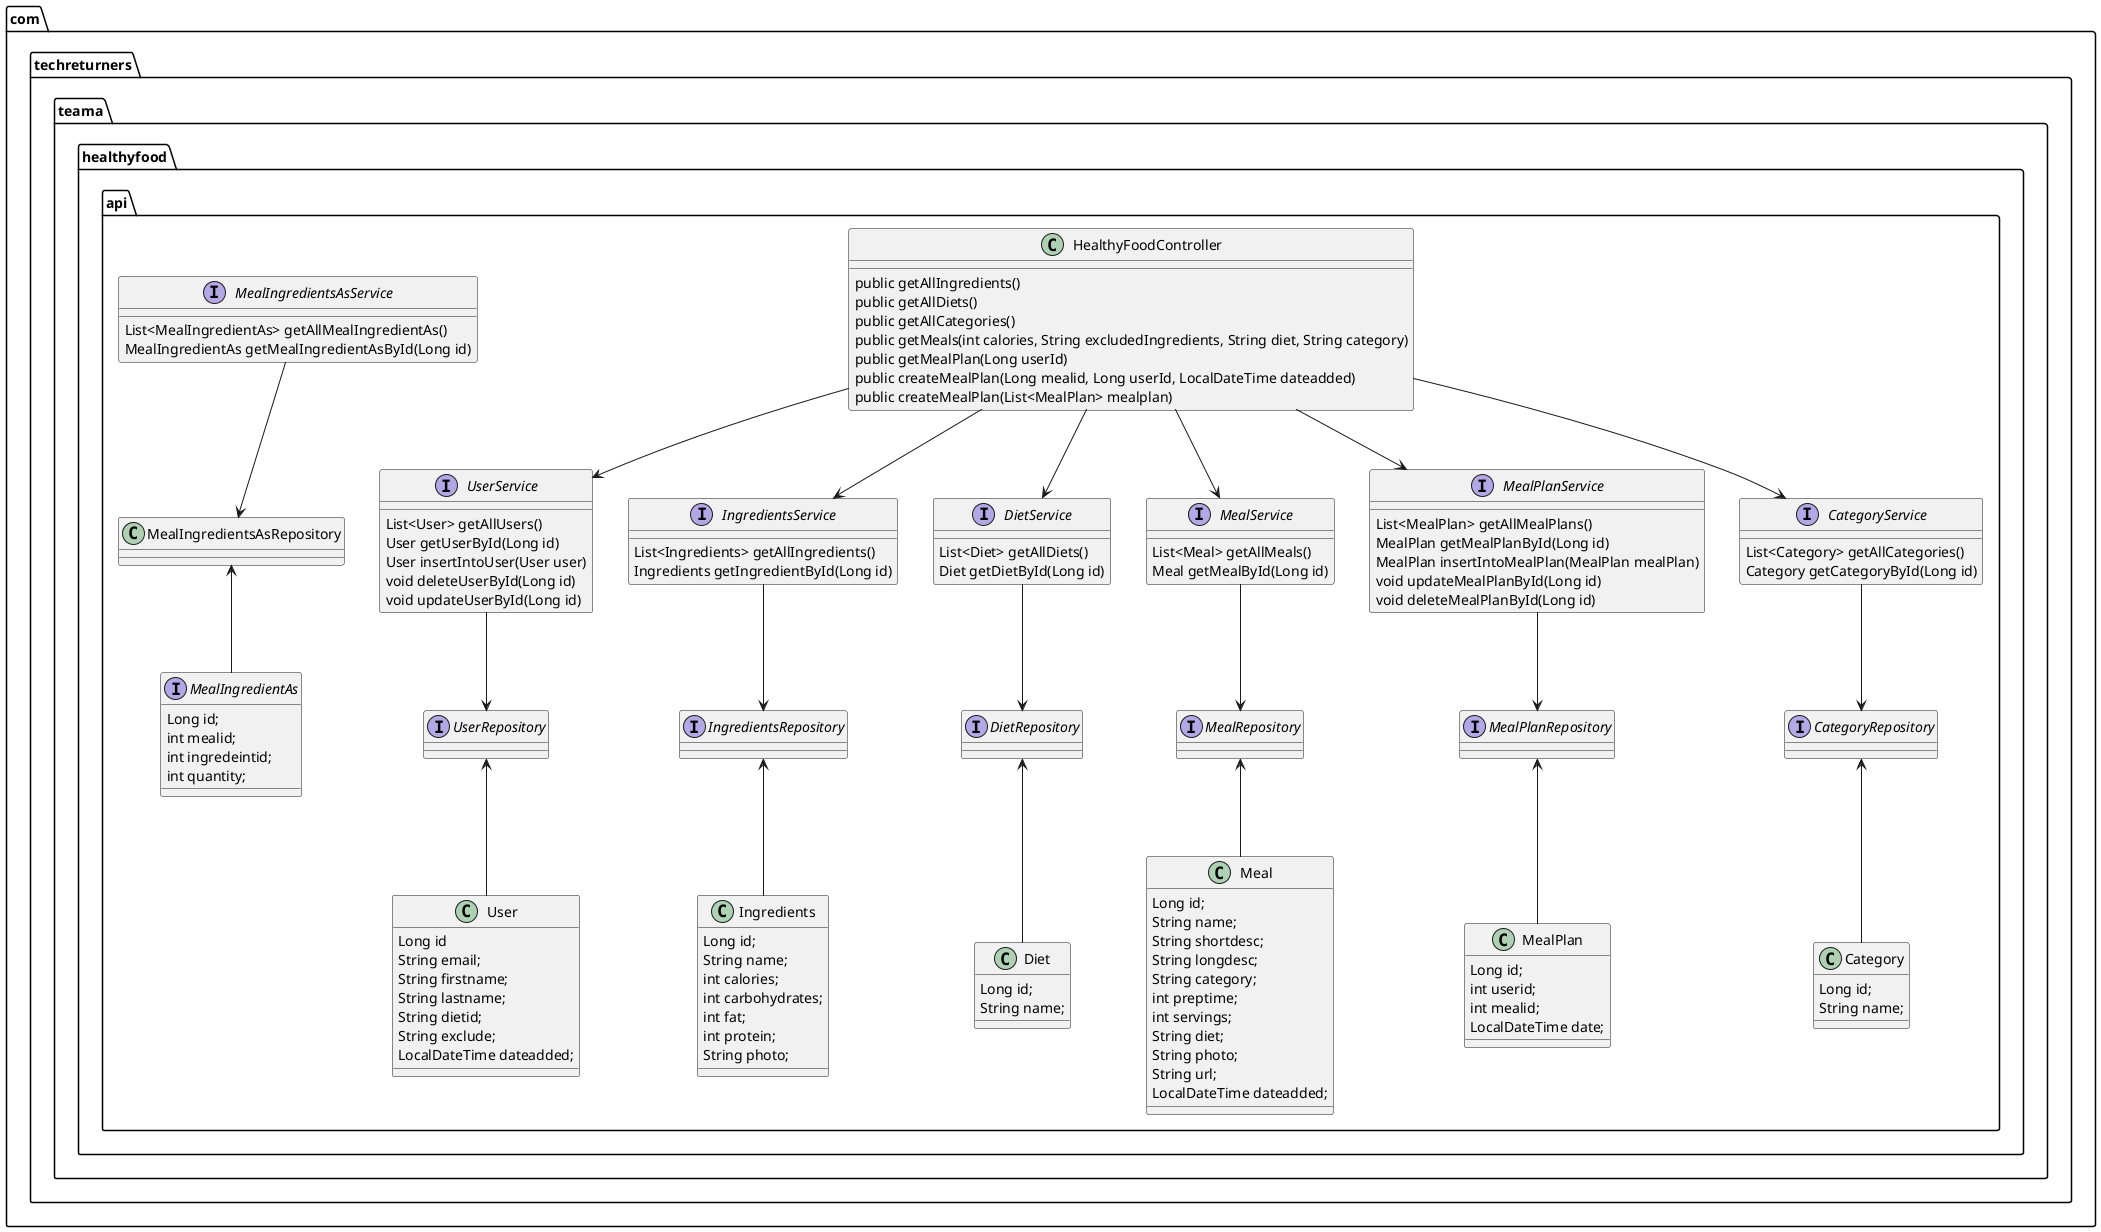 @startuml
package "com.techreturners.teama.healthyfood.api" {

    HealthyFoodController --> UserService
    HealthyFoodController --> IngredientsService
    HealthyFoodController --> DietService
    HealthyFoodController --> MealService
    HealthyFoodController --> MealPlanService
    HealthyFoodController --> CategoryService
    UserService --> UserRepository
    IngredientsService --> IngredientsRepository
    DietService --> DietRepository
    MealService --> MealRepository
    MealPlanService --> MealPlanRepository
    MealIngredientsAsService --> MealIngredientsAsRepository
    CategoryService --> CategoryRepository
    UserRepository <-- User
    IngredientsRepository <-- Ingredients
    DietRepository <-- Diet
    MealRepository <-- Meal
    MealPlanRepository <-- MealPlan
    CategoryRepository <-- Category
    MealIngredientsAsRepository <-- MealIngredientAs

    Class HealthyFoodController{

        public getAllIngredients()
        public getAllDiets()
        public getAllCategories()
        public getMeals(int calories, String excludedIngredients, String diet, String category)
        public getMealPlan(Long userId)
        public createMealPlan(Long mealid, Long userId, LocalDateTime dateadded)
        public createMealPlan(List<MealPlan> mealplan)
    }
    interface DietService {
        List<Diet> getAllDiets()
        Diet getDietById(Long id)
    }
    interface CategoryService {
        List<Category> getAllCategories()
        Category getCategoryById(Long id)
    }
    interface IngredientsService {

        List<Ingredients> getAllIngredients()
        Ingredients getIngredientById(Long id)
    }

    interface MealPlanService {

        List<MealPlan> getAllMealPlans()
        MealPlan getMealPlanById(Long id)
        MealPlan insertIntoMealPlan(MealPlan mealPlan)
        void updateMealPlanById(Long id)
        void deleteMealPlanById(Long id)
    }
    interface MealIngredientsAsService {

        List<MealIngredientAs> getAllMealIngredientAs()
        MealIngredientAs getMealIngredientAsById(Long id)
    }

    interface MealService {
        List<Meal> getAllMeals()
        Meal getMealById(Long id)
    }

    interface UserService {
        List<User> getAllUsers()
        User getUserById(Long id)
        User insertIntoUser(User user)
        void deleteUserById(Long id)
        void updateUserById(Long id)
    }

    class User {
        Long id
            String email;
            String firstname;
            String lastname;
            String dietid;
            String exclude;
            LocalDateTime dateadded;
    }

    class Ingredients{
        Long id;
        String name;
        int calories;
        int carbohydrates;
        int fat;
        int protein;
        String photo;
    }

    class MealIngredientAs{
        Long id;
        int mealid;
        int ingredeintid;
        int quantity;
    }

    class Diet{
        Long id;
        String name;
    }

    class Meal{
        Long id;
        String name;
        String shortdesc;
        String longdesc;
        String category;
        int preptime;
        int servings;
        String diet;
        String photo;
        String url;
        LocalDateTime dateadded;
    }

    class Category{
        Long id;
        String name;
    }

    class MealPlan{
        Long id;
        int userid;
        int mealid;
        LocalDateTime date;
    }
    interface UserRepository{
    }
    interface CategoryRepository{
    }
    interface IngredientsRepository{
    }
    interface DietRepository{
    }
    interface MealPlanRepository{
    }
    interface MealRepository{
    }
    interface MealIngredientAs{
    }
}
@enduml